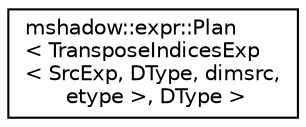 digraph "Graphical Class Hierarchy"
{
 // LATEX_PDF_SIZE
  edge [fontname="Helvetica",fontsize="10",labelfontname="Helvetica",labelfontsize="10"];
  node [fontname="Helvetica",fontsize="10",shape=record];
  rankdir="LR";
  Node0 [label="mshadow::expr::Plan\l\< TransposeIndicesExp\l\< SrcExp, DType, dimsrc,\l etype \>, DType \>",height=0.2,width=0.4,color="black", fillcolor="white", style="filled",URL="$structmshadow_1_1expr_1_1Plan_3_01TransposeIndicesExp_3_01SrcExp_00_01DType_00_01dimsrc_00_01etype_01_4_00_01DType_01_4.html",tooltip=" "];
}
